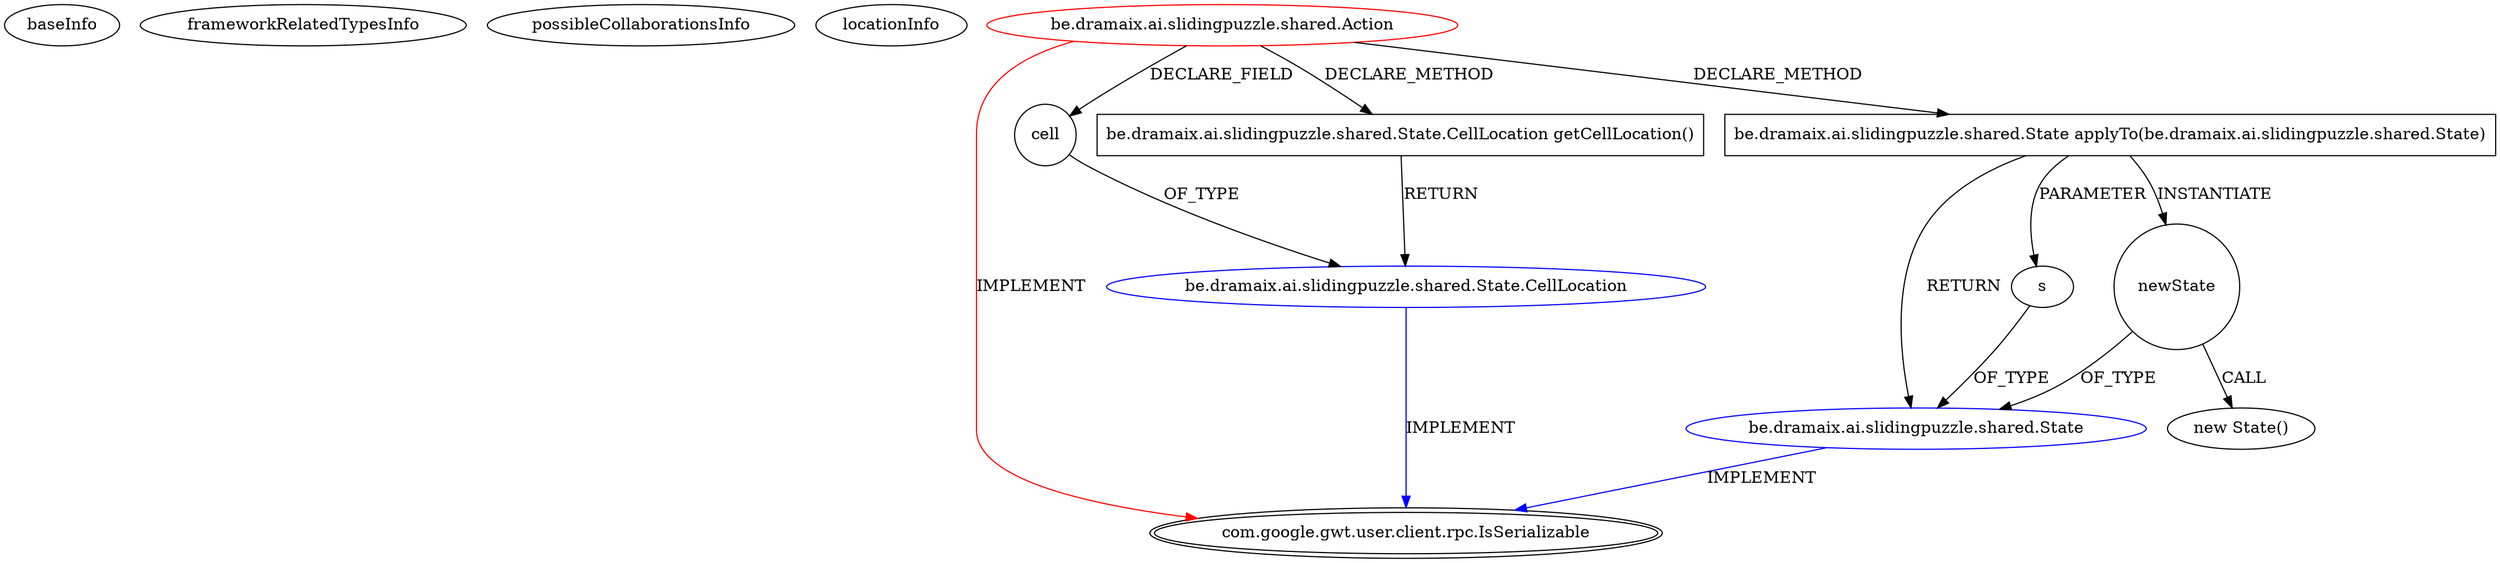 digraph {
baseInfo[graphId=3118,category="extension_graph",isAnonymous=false,possibleRelation=true]
frameworkRelatedTypesInfo[0="com.google.gwt.user.client.rpc.IsSerializable"]
possibleCollaborationsInfo[0="3118~CLIENT_METHOD_DECLARATION-RETURN_TYPE-FIELD_DECLARATION-~com.google.gwt.user.client.rpc.IsSerializable ~com.google.gwt.user.client.rpc.IsSerializable ~false~false",1="3118~CLIENT_METHOD_DECLARATION-INSTANTIATION-CLIENT_METHOD_DECLARATION-PARAMETER_DECLARATION-CLIENT_METHOD_DECLARATION-RETURN_TYPE-~com.google.gwt.user.client.rpc.IsSerializable ~com.google.gwt.user.client.rpc.IsSerializable ~false~false"]
locationInfo[projectName="jDramaix-SlidingPuzzle",filePath="/jDramaix-SlidingPuzzle/SlidingPuzzle-master/src/be/dramaix/ai/slidingpuzzle/shared/Action.java",contextSignature="Action",graphId="3118"]
0[label="be.dramaix.ai.slidingpuzzle.shared.Action",vertexType="ROOT_CLIENT_CLASS_DECLARATION",isFrameworkType=false,color=red]
1[label="com.google.gwt.user.client.rpc.IsSerializable",vertexType="FRAMEWORK_INTERFACE_TYPE",isFrameworkType=true,peripheries=2]
2[label="cell",vertexType="FIELD_DECLARATION",isFrameworkType=false,shape=circle]
3[label="be.dramaix.ai.slidingpuzzle.shared.State.CellLocation",vertexType="REFERENCE_CLIENT_CLASS_DECLARATION",isFrameworkType=false,color=blue]
5[label="be.dramaix.ai.slidingpuzzle.shared.State.CellLocation getCellLocation()",vertexType="CLIENT_METHOD_DECLARATION",isFrameworkType=false,shape=box]
8[label="be.dramaix.ai.slidingpuzzle.shared.State applyTo(be.dramaix.ai.slidingpuzzle.shared.State)",vertexType="CLIENT_METHOD_DECLARATION",isFrameworkType=false,shape=box]
9[label="be.dramaix.ai.slidingpuzzle.shared.State",vertexType="REFERENCE_CLIENT_CLASS_DECLARATION",isFrameworkType=false,color=blue]
11[label="s",vertexType="PARAMETER_DECLARATION",isFrameworkType=false]
14[label="newState",vertexType="VARIABLE_EXPRESION",isFrameworkType=false,shape=circle]
13[label="new State()",vertexType="CONSTRUCTOR_CALL",isFrameworkType=false]
0->1[label="IMPLEMENT",color=red]
0->2[label="DECLARE_FIELD"]
3->1[label="IMPLEMENT",color=blue]
2->3[label="OF_TYPE"]
0->5[label="DECLARE_METHOD"]
5->3[label="RETURN"]
0->8[label="DECLARE_METHOD"]
9->1[label="IMPLEMENT",color=blue]
8->9[label="RETURN"]
11->9[label="OF_TYPE"]
8->11[label="PARAMETER"]
8->14[label="INSTANTIATE"]
14->9[label="OF_TYPE"]
14->13[label="CALL"]
}
